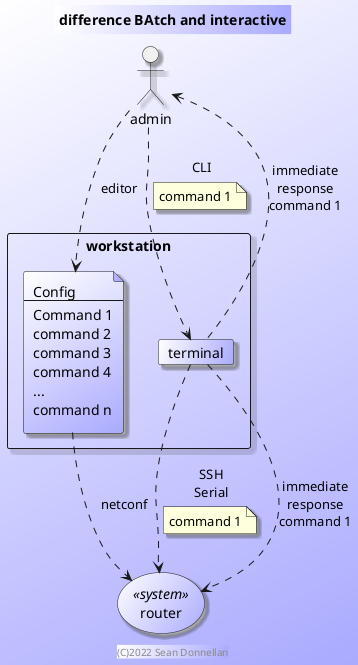 @startuml
title difference BAtch and interactive
footer (C)2022 Sean Donnellan

skinparam BackgroundColor #fff/aaf
skinparam usecaseBackgroundColor #fff/aaf
skinparam cardBackgroundColor #fff/aaf
skinparam fileBackgroundColor #fff/aaf
skinparam Shadowing true

actor admin
rectangle workstation {
    file batch [
        Config
        ----
        Command 1
        command 2
        command 3
        command 4
        ...
        command n
    ]
    card terminal
}
usecase router <<system>>

admin ..> batch : editor
batch ..> router : netconf

admin ..> terminal : CLI
note on link
command 1
end note
admin <.. terminal : immediate\nresponse\ncommand 1
terminal ..> router : SSH\nSerial
note on link
command 1
end note
terminal ..> router : immediate\nresponse\ncommand 1

@enduml
